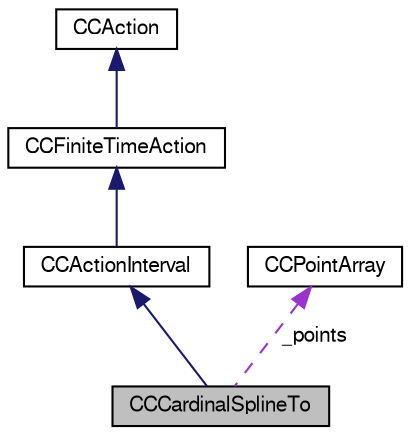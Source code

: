 digraph G
{
  bgcolor="transparent";
  edge [fontname="FreeSans",fontsize="10",labelfontname="FreeSans",labelfontsize="10"];
  node [fontname="FreeSans",fontsize="10",shape=record];
  Node1 [label="CCCardinalSplineTo",height=0.2,width=0.4,color="black", fillcolor="grey75", style="filled" fontcolor="black"];
  Node2 -> Node1 [dir="back",color="midnightblue",fontsize="10",style="solid",fontname="FreeSans"];
  Node2 [label="CCActionInterval",height=0.2,width=0.4,color="black",URL="$interface_c_c_action_interval.html"];
  Node3 -> Node2 [dir="back",color="midnightblue",fontsize="10",style="solid",fontname="FreeSans"];
  Node3 [label="CCFiniteTimeAction",height=0.2,width=0.4,color="black",URL="$interface_c_c_finite_time_action.html"];
  Node4 -> Node3 [dir="back",color="midnightblue",fontsize="10",style="solid",fontname="FreeSans"];
  Node4 [label="CCAction",height=0.2,width=0.4,color="black",URL="$interface_c_c_action.html"];
  Node5 -> Node1 [dir="back",color="darkorchid3",fontsize="10",style="dashed",label=" _points" ,fontname="FreeSans"];
  Node5 [label="CCPointArray",height=0.2,width=0.4,color="black",URL="$interface_c_c_point_array.html"];
}
